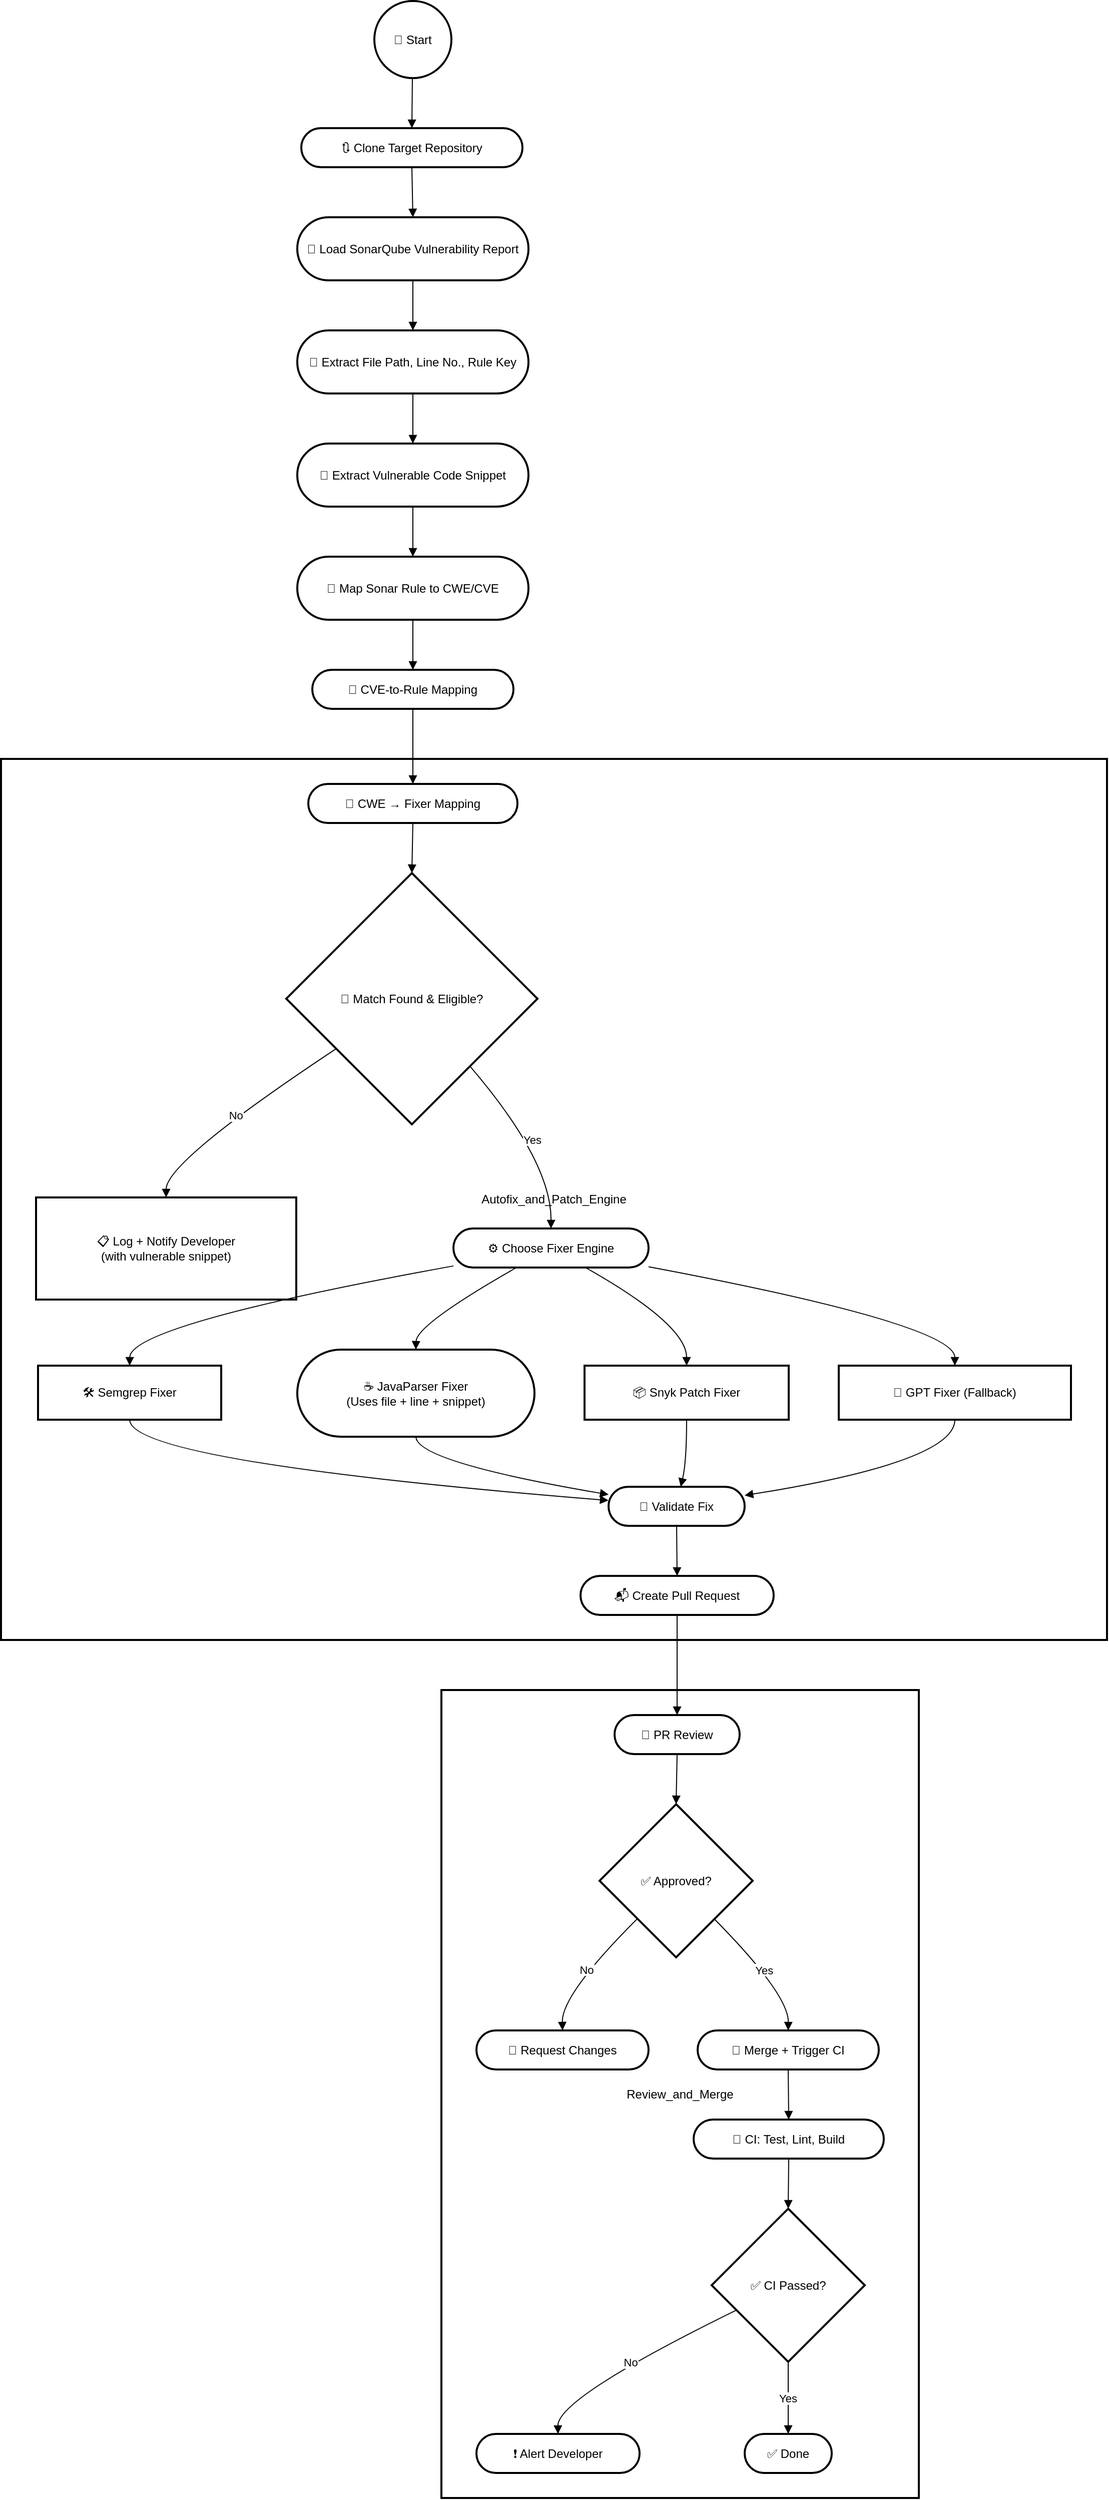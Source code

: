 <mxfile version="28.0.4">
  <diagram name="Page-1" id="e-nppYxPsqjDtEgeQdxq">
    <mxGraphModel dx="1011" dy="501" grid="1" gridSize="10" guides="1" tooltips="1" connect="1" arrows="1" fold="1" page="1" pageScale="1" pageWidth="850" pageHeight="1100" math="0" shadow="0">
      <root>
        <mxCell id="0" />
        <mxCell id="1" parent="0" />
        <mxCell id="fjkHMoL9fjXfFA5Z8NrR-1" value="Review_and_Merge" style="whiteSpace=wrap;strokeWidth=2;" vertex="1" parent="1">
          <mxGeometry x="460" y="1707" width="477" height="807" as="geometry" />
        </mxCell>
        <mxCell id="fjkHMoL9fjXfFA5Z8NrR-2" value="Autofix_and_Patch_Engine" style="whiteSpace=wrap;strokeWidth=2;" vertex="1" parent="1">
          <mxGeometry x="20" y="777" width="1105" height="880" as="geometry" />
        </mxCell>
        <mxCell id="fjkHMoL9fjXfFA5Z8NrR-3" value="🏁 Start" style="ellipse;aspect=fixed;strokeWidth=2;whiteSpace=wrap;" vertex="1" parent="1">
          <mxGeometry x="393" y="20" width="77" height="77" as="geometry" />
        </mxCell>
        <mxCell id="fjkHMoL9fjXfFA5Z8NrR-4" value="🔃 Clone Target Repository" style="rounded=1;whiteSpace=wrap;arcSize=50;strokeWidth=2;" vertex="1" parent="1">
          <mxGeometry x="320" y="147" width="221" height="39" as="geometry" />
        </mxCell>
        <mxCell id="fjkHMoL9fjXfFA5Z8NrR-5" value="📄 Load SonarQube Vulnerability Report" style="rounded=1;whiteSpace=wrap;arcSize=50;strokeWidth=2;" vertex="1" parent="1">
          <mxGeometry x="316" y="236" width="231" height="63" as="geometry" />
        </mxCell>
        <mxCell id="fjkHMoL9fjXfFA5Z8NrR-6" value="📍 Extract File Path, Line No., Rule Key" style="rounded=1;whiteSpace=wrap;arcSize=50;strokeWidth=2;" vertex="1" parent="1">
          <mxGeometry x="316" y="349" width="231" height="63" as="geometry" />
        </mxCell>
        <mxCell id="fjkHMoL9fjXfFA5Z8NrR-7" value="📌 Extract Vulnerable Code Snippet" style="rounded=1;whiteSpace=wrap;arcSize=50;strokeWidth=2;" vertex="1" parent="1">
          <mxGeometry x="316" y="462" width="231" height="63" as="geometry" />
        </mxCell>
        <mxCell id="fjkHMoL9fjXfFA5Z8NrR-8" value="🔎 Map Sonar Rule to CWE/CVE" style="rounded=1;whiteSpace=wrap;arcSize=50;strokeWidth=2;" vertex="1" parent="1">
          <mxGeometry x="316" y="575" width="231" height="63" as="geometry" />
        </mxCell>
        <mxCell id="fjkHMoL9fjXfFA5Z8NrR-9" value="🧠 CVE-to-Rule Mapping" style="rounded=1;whiteSpace=wrap;arcSize=50;strokeWidth=2;" vertex="1" parent="1">
          <mxGeometry x="331" y="688" width="201" height="39" as="geometry" />
        </mxCell>
        <mxCell id="fjkHMoL9fjXfFA5Z8NrR-10" value="📘 CWE → Fixer Mapping" style="rounded=1;whiteSpace=wrap;arcSize=50;strokeWidth=2;" vertex="1" parent="1">
          <mxGeometry x="327" y="802" width="209" height="39" as="geometry" />
        </mxCell>
        <mxCell id="fjkHMoL9fjXfFA5Z8NrR-11" value="🎯 Match Found &amp; Eligible?" style="rhombus;strokeWidth=2;whiteSpace=wrap;" vertex="1" parent="1">
          <mxGeometry x="305" y="891" width="251" height="251" as="geometry" />
        </mxCell>
        <mxCell id="fjkHMoL9fjXfFA5Z8NrR-12" value="📋 Log + Notify Developer&#xa;(with vulnerable snippet)" style="whiteSpace=wrap;strokeWidth=2;" vertex="1" parent="1">
          <mxGeometry x="55" y="1215" width="260" height="102" as="geometry" />
        </mxCell>
        <mxCell id="fjkHMoL9fjXfFA5Z8NrR-13" value="⚙️ Choose Fixer Engine" style="rounded=1;whiteSpace=wrap;arcSize=50;strokeWidth=2;" vertex="1" parent="1">
          <mxGeometry x="472" y="1246" width="195" height="39" as="geometry" />
        </mxCell>
        <mxCell id="fjkHMoL9fjXfFA5Z8NrR-14" value="🛠 Semgrep Fixer" style="whiteSpace=wrap;strokeWidth=2;" vertex="1" parent="1">
          <mxGeometry x="57" y="1383" width="183" height="54" as="geometry" />
        </mxCell>
        <mxCell id="fjkHMoL9fjXfFA5Z8NrR-15" value="☕ JavaParser Fixer&#xa;(Uses file + line + snippet)" style="rounded=1;whiteSpace=wrap;arcSize=50;strokeWidth=2;" vertex="1" parent="1">
          <mxGeometry x="316" y="1367" width="237" height="87" as="geometry" />
        </mxCell>
        <mxCell id="fjkHMoL9fjXfFA5Z8NrR-16" value="📦 Snyk Patch Fixer" style="whiteSpace=wrap;strokeWidth=2;" vertex="1" parent="1">
          <mxGeometry x="603" y="1383" width="204" height="54" as="geometry" />
        </mxCell>
        <mxCell id="fjkHMoL9fjXfFA5Z8NrR-17" value="🤖 GPT Fixer (Fallback)" style="whiteSpace=wrap;strokeWidth=2;" vertex="1" parent="1">
          <mxGeometry x="857" y="1383" width="232" height="54" as="geometry" />
        </mxCell>
        <mxCell id="fjkHMoL9fjXfFA5Z8NrR-18" value="🧪 Validate Fix" style="rounded=1;whiteSpace=wrap;arcSize=50;strokeWidth=2;" vertex="1" parent="1">
          <mxGeometry x="627" y="1504" width="136" height="39" as="geometry" />
        </mxCell>
        <mxCell id="fjkHMoL9fjXfFA5Z8NrR-19" value="📬 Create Pull Request" style="rounded=1;whiteSpace=wrap;arcSize=50;strokeWidth=2;" vertex="1" parent="1">
          <mxGeometry x="599" y="1593" width="193" height="39" as="geometry" />
        </mxCell>
        <mxCell id="fjkHMoL9fjXfFA5Z8NrR-20" value="🔁 PR Review" style="rounded=1;whiteSpace=wrap;arcSize=50;strokeWidth=2;" vertex="1" parent="1">
          <mxGeometry x="633" y="1732" width="125" height="39" as="geometry" />
        </mxCell>
        <mxCell id="fjkHMoL9fjXfFA5Z8NrR-21" value="✅ Approved?" style="rhombus;strokeWidth=2;whiteSpace=wrap;" vertex="1" parent="1">
          <mxGeometry x="618" y="1821" width="153" height="153" as="geometry" />
        </mxCell>
        <mxCell id="fjkHMoL9fjXfFA5Z8NrR-22" value="🛑 Request Changes" style="rounded=1;whiteSpace=wrap;arcSize=50;strokeWidth=2;" vertex="1" parent="1">
          <mxGeometry x="495" y="2047" width="172" height="39" as="geometry" />
        </mxCell>
        <mxCell id="fjkHMoL9fjXfFA5Z8NrR-23" value="🚀 Merge + Trigger CI" style="rounded=1;whiteSpace=wrap;arcSize=50;strokeWidth=2;" vertex="1" parent="1">
          <mxGeometry x="716" y="2047" width="181" height="39" as="geometry" />
        </mxCell>
        <mxCell id="fjkHMoL9fjXfFA5Z8NrR-24" value="🧪 CI: Test, Lint, Build" style="rounded=1;whiteSpace=wrap;arcSize=50;strokeWidth=2;" vertex="1" parent="1">
          <mxGeometry x="712" y="2136" width="190" height="39" as="geometry" />
        </mxCell>
        <mxCell id="fjkHMoL9fjXfFA5Z8NrR-25" value="✅ CI Passed?" style="rhombus;strokeWidth=2;whiteSpace=wrap;" vertex="1" parent="1">
          <mxGeometry x="730" y="2225" width="153" height="153" as="geometry" />
        </mxCell>
        <mxCell id="fjkHMoL9fjXfFA5Z8NrR-26" value="❗ Alert Developer" style="rounded=1;whiteSpace=wrap;arcSize=50;strokeWidth=2;" vertex="1" parent="1">
          <mxGeometry x="495" y="2450" width="163" height="39" as="geometry" />
        </mxCell>
        <mxCell id="fjkHMoL9fjXfFA5Z8NrR-27" value="✅ Done" style="rounded=1;whiteSpace=wrap;arcSize=50;strokeWidth=2;" vertex="1" parent="1">
          <mxGeometry x="763" y="2450" width="87" height="39" as="geometry" />
        </mxCell>
        <mxCell id="fjkHMoL9fjXfFA5Z8NrR-28" value="" style="curved=1;startArrow=none;endArrow=block;exitX=0.49;exitY=1;entryX=0.5;entryY=-0.01;rounded=0;" edge="1" parent="1" source="fjkHMoL9fjXfFA5Z8NrR-3" target="fjkHMoL9fjXfFA5Z8NrR-4">
          <mxGeometry relative="1" as="geometry">
            <Array as="points" />
          </mxGeometry>
        </mxCell>
        <mxCell id="fjkHMoL9fjXfFA5Z8NrR-29" value="" style="curved=1;startArrow=none;endArrow=block;exitX=0.5;exitY=0.99;entryX=0.5;entryY=0;rounded=0;" edge="1" parent="1" source="fjkHMoL9fjXfFA5Z8NrR-4" target="fjkHMoL9fjXfFA5Z8NrR-5">
          <mxGeometry relative="1" as="geometry">
            <Array as="points" />
          </mxGeometry>
        </mxCell>
        <mxCell id="fjkHMoL9fjXfFA5Z8NrR-30" value="" style="curved=1;startArrow=none;endArrow=block;exitX=0.5;exitY=1;entryX=0.5;entryY=0;rounded=0;" edge="1" parent="1" source="fjkHMoL9fjXfFA5Z8NrR-5" target="fjkHMoL9fjXfFA5Z8NrR-6">
          <mxGeometry relative="1" as="geometry">
            <Array as="points" />
          </mxGeometry>
        </mxCell>
        <mxCell id="fjkHMoL9fjXfFA5Z8NrR-31" value="" style="curved=1;startArrow=none;endArrow=block;exitX=0.5;exitY=1;entryX=0.5;entryY=0;rounded=0;" edge="1" parent="1" source="fjkHMoL9fjXfFA5Z8NrR-6" target="fjkHMoL9fjXfFA5Z8NrR-7">
          <mxGeometry relative="1" as="geometry">
            <Array as="points" />
          </mxGeometry>
        </mxCell>
        <mxCell id="fjkHMoL9fjXfFA5Z8NrR-32" value="" style="curved=1;startArrow=none;endArrow=block;exitX=0.5;exitY=1;entryX=0.5;entryY=0;rounded=0;" edge="1" parent="1" source="fjkHMoL9fjXfFA5Z8NrR-7" target="fjkHMoL9fjXfFA5Z8NrR-8">
          <mxGeometry relative="1" as="geometry">
            <Array as="points" />
          </mxGeometry>
        </mxCell>
        <mxCell id="fjkHMoL9fjXfFA5Z8NrR-33" value="" style="curved=1;startArrow=none;endArrow=block;exitX=0.5;exitY=1;entryX=0.5;entryY=-0.01;rounded=0;" edge="1" parent="1" source="fjkHMoL9fjXfFA5Z8NrR-8" target="fjkHMoL9fjXfFA5Z8NrR-9">
          <mxGeometry relative="1" as="geometry">
            <Array as="points" />
          </mxGeometry>
        </mxCell>
        <mxCell id="fjkHMoL9fjXfFA5Z8NrR-34" value="" style="curved=1;startArrow=none;endArrow=block;exitX=0.5;exitY=0.99;entryX=0.5;entryY=-0.01;rounded=0;" edge="1" parent="1" source="fjkHMoL9fjXfFA5Z8NrR-9" target="fjkHMoL9fjXfFA5Z8NrR-10">
          <mxGeometry relative="1" as="geometry">
            <Array as="points" />
          </mxGeometry>
        </mxCell>
        <mxCell id="fjkHMoL9fjXfFA5Z8NrR-35" value="" style="curved=1;startArrow=none;endArrow=block;exitX=0.5;exitY=0.99;entryX=0.5;entryY=0;rounded=0;" edge="1" parent="1" source="fjkHMoL9fjXfFA5Z8NrR-10" target="fjkHMoL9fjXfFA5Z8NrR-11">
          <mxGeometry relative="1" as="geometry">
            <Array as="points" />
          </mxGeometry>
        </mxCell>
        <mxCell id="fjkHMoL9fjXfFA5Z8NrR-36" value="No" style="curved=1;startArrow=none;endArrow=block;exitX=0;exitY=0.83;entryX=0.5;entryY=0;rounded=0;" edge="1" parent="1" source="fjkHMoL9fjXfFA5Z8NrR-11" target="fjkHMoL9fjXfFA5Z8NrR-12">
          <mxGeometry relative="1" as="geometry">
            <Array as="points">
              <mxPoint x="185" y="1179" />
            </Array>
          </mxGeometry>
        </mxCell>
        <mxCell id="fjkHMoL9fjXfFA5Z8NrR-37" value="Yes" style="curved=1;startArrow=none;endArrow=block;exitX=0.93;exitY=1;entryX=0.5;entryY=0.01;rounded=0;" edge="1" parent="1" source="fjkHMoL9fjXfFA5Z8NrR-11" target="fjkHMoL9fjXfFA5Z8NrR-13">
          <mxGeometry relative="1" as="geometry">
            <Array as="points">
              <mxPoint x="570" y="1179" />
            </Array>
          </mxGeometry>
        </mxCell>
        <mxCell id="fjkHMoL9fjXfFA5Z8NrR-38" value="" style="curved=1;startArrow=none;endArrow=block;exitX=0;exitY=0.96;entryX=0.5;entryY=0.01;rounded=0;" edge="1" parent="1" source="fjkHMoL9fjXfFA5Z8NrR-13" target="fjkHMoL9fjXfFA5Z8NrR-14">
          <mxGeometry relative="1" as="geometry">
            <Array as="points">
              <mxPoint x="149" y="1342" />
            </Array>
          </mxGeometry>
        </mxCell>
        <mxCell id="fjkHMoL9fjXfFA5Z8NrR-39" value="" style="curved=1;startArrow=none;endArrow=block;exitX=0.32;exitY=1.01;entryX=0.5;entryY=0;rounded=0;" edge="1" parent="1" source="fjkHMoL9fjXfFA5Z8NrR-13" target="fjkHMoL9fjXfFA5Z8NrR-15">
          <mxGeometry relative="1" as="geometry">
            <Array as="points">
              <mxPoint x="435" y="1342" />
            </Array>
          </mxGeometry>
        </mxCell>
        <mxCell id="fjkHMoL9fjXfFA5Z8NrR-40" value="" style="curved=1;startArrow=none;endArrow=block;exitX=0.68;exitY=1.01;entryX=0.5;entryY=0.01;rounded=0;" edge="1" parent="1" source="fjkHMoL9fjXfFA5Z8NrR-13" target="fjkHMoL9fjXfFA5Z8NrR-16">
          <mxGeometry relative="1" as="geometry">
            <Array as="points">
              <mxPoint x="705" y="1342" />
            </Array>
          </mxGeometry>
        </mxCell>
        <mxCell id="fjkHMoL9fjXfFA5Z8NrR-41" value="" style="curved=1;startArrow=none;endArrow=block;exitX=1;exitY=0.98;entryX=0.5;entryY=0.01;rounded=0;" edge="1" parent="1" source="fjkHMoL9fjXfFA5Z8NrR-13" target="fjkHMoL9fjXfFA5Z8NrR-17">
          <mxGeometry relative="1" as="geometry">
            <Array as="points">
              <mxPoint x="973" y="1342" />
            </Array>
          </mxGeometry>
        </mxCell>
        <mxCell id="fjkHMoL9fjXfFA5Z8NrR-42" value="" style="curved=1;startArrow=none;endArrow=block;exitX=0.5;exitY=1.01;entryX=0;entryY=0.35;rounded=0;" edge="1" parent="1" source="fjkHMoL9fjXfFA5Z8NrR-14" target="fjkHMoL9fjXfFA5Z8NrR-18">
          <mxGeometry relative="1" as="geometry">
            <Array as="points">
              <mxPoint x="149" y="1479" />
            </Array>
          </mxGeometry>
        </mxCell>
        <mxCell id="fjkHMoL9fjXfFA5Z8NrR-43" value="" style="curved=1;startArrow=none;endArrow=block;exitX=0.5;exitY=1;entryX=0;entryY=0.2;rounded=0;" edge="1" parent="1" source="fjkHMoL9fjXfFA5Z8NrR-15" target="fjkHMoL9fjXfFA5Z8NrR-18">
          <mxGeometry relative="1" as="geometry">
            <Array as="points">
              <mxPoint x="435" y="1479" />
            </Array>
          </mxGeometry>
        </mxCell>
        <mxCell id="fjkHMoL9fjXfFA5Z8NrR-44" value="" style="curved=1;startArrow=none;endArrow=block;exitX=0.5;exitY=1.01;entryX=0.53;entryY=0;rounded=0;" edge="1" parent="1" source="fjkHMoL9fjXfFA5Z8NrR-16" target="fjkHMoL9fjXfFA5Z8NrR-18">
          <mxGeometry relative="1" as="geometry">
            <Array as="points">
              <mxPoint x="705" y="1479" />
            </Array>
          </mxGeometry>
        </mxCell>
        <mxCell id="fjkHMoL9fjXfFA5Z8NrR-45" value="" style="curved=1;startArrow=none;endArrow=block;exitX=0.5;exitY=1.01;entryX=1;entryY=0.22;rounded=0;" edge="1" parent="1" source="fjkHMoL9fjXfFA5Z8NrR-17" target="fjkHMoL9fjXfFA5Z8NrR-18">
          <mxGeometry relative="1" as="geometry">
            <Array as="points">
              <mxPoint x="973" y="1479" />
            </Array>
          </mxGeometry>
        </mxCell>
        <mxCell id="fjkHMoL9fjXfFA5Z8NrR-46" value="" style="curved=1;startArrow=none;endArrow=block;exitX=0.5;exitY=1;entryX=0.5;entryY=0;rounded=0;" edge="1" parent="1" source="fjkHMoL9fjXfFA5Z8NrR-18" target="fjkHMoL9fjXfFA5Z8NrR-19">
          <mxGeometry relative="1" as="geometry">
            <Array as="points" />
          </mxGeometry>
        </mxCell>
        <mxCell id="fjkHMoL9fjXfFA5Z8NrR-47" value="" style="curved=1;startArrow=none;endArrow=block;exitX=0.5;exitY=1;entryX=0.5;entryY=0;rounded=0;" edge="1" parent="1" source="fjkHMoL9fjXfFA5Z8NrR-19" target="fjkHMoL9fjXfFA5Z8NrR-20">
          <mxGeometry relative="1" as="geometry">
            <Array as="points" />
          </mxGeometry>
        </mxCell>
        <mxCell id="fjkHMoL9fjXfFA5Z8NrR-48" value="" style="curved=1;startArrow=none;endArrow=block;exitX=0.5;exitY=1;entryX=0.5;entryY=0;rounded=0;" edge="1" parent="1" source="fjkHMoL9fjXfFA5Z8NrR-20" target="fjkHMoL9fjXfFA5Z8NrR-21">
          <mxGeometry relative="1" as="geometry">
            <Array as="points" />
          </mxGeometry>
        </mxCell>
        <mxCell id="fjkHMoL9fjXfFA5Z8NrR-49" value="No" style="curved=1;startArrow=none;endArrow=block;exitX=0;exitY=0.99;entryX=0.5;entryY=0;rounded=0;" edge="1" parent="1" source="fjkHMoL9fjXfFA5Z8NrR-21" target="fjkHMoL9fjXfFA5Z8NrR-22">
          <mxGeometry relative="1" as="geometry">
            <Array as="points">
              <mxPoint x="580" y="2011" />
            </Array>
          </mxGeometry>
        </mxCell>
        <mxCell id="fjkHMoL9fjXfFA5Z8NrR-50" value="Yes" style="curved=1;startArrow=none;endArrow=block;exitX=1;exitY=1;entryX=0.5;entryY=0;rounded=0;" edge="1" parent="1" source="fjkHMoL9fjXfFA5Z8NrR-21" target="fjkHMoL9fjXfFA5Z8NrR-23">
          <mxGeometry relative="1" as="geometry">
            <Array as="points">
              <mxPoint x="807" y="2011" />
            </Array>
          </mxGeometry>
        </mxCell>
        <mxCell id="fjkHMoL9fjXfFA5Z8NrR-51" value="" style="curved=1;startArrow=none;endArrow=block;exitX=0.5;exitY=1;entryX=0.5;entryY=0;rounded=0;" edge="1" parent="1" source="fjkHMoL9fjXfFA5Z8NrR-23" target="fjkHMoL9fjXfFA5Z8NrR-24">
          <mxGeometry relative="1" as="geometry">
            <Array as="points" />
          </mxGeometry>
        </mxCell>
        <mxCell id="fjkHMoL9fjXfFA5Z8NrR-52" value="" style="curved=1;startArrow=none;endArrow=block;exitX=0.5;exitY=1;entryX=0.5;entryY=0;rounded=0;" edge="1" parent="1" source="fjkHMoL9fjXfFA5Z8NrR-24" target="fjkHMoL9fjXfFA5Z8NrR-25">
          <mxGeometry relative="1" as="geometry">
            <Array as="points" />
          </mxGeometry>
        </mxCell>
        <mxCell id="fjkHMoL9fjXfFA5Z8NrR-53" value="No" style="curved=1;startArrow=none;endArrow=block;exitX=0;exitY=0.74;entryX=0.5;entryY=0.01;rounded=0;" edge="1" parent="1" source="fjkHMoL9fjXfFA5Z8NrR-25" target="fjkHMoL9fjXfFA5Z8NrR-26">
          <mxGeometry relative="1" as="geometry">
            <Array as="points">
              <mxPoint x="576" y="2414" />
            </Array>
          </mxGeometry>
        </mxCell>
        <mxCell id="fjkHMoL9fjXfFA5Z8NrR-54" value="Yes" style="curved=1;startArrow=none;endArrow=block;exitX=0.5;exitY=1;entryX=0.5;entryY=0.01;rounded=0;" edge="1" parent="1" source="fjkHMoL9fjXfFA5Z8NrR-25" target="fjkHMoL9fjXfFA5Z8NrR-27">
          <mxGeometry relative="1" as="geometry">
            <Array as="points" />
          </mxGeometry>
        </mxCell>
      </root>
    </mxGraphModel>
  </diagram>
</mxfile>
